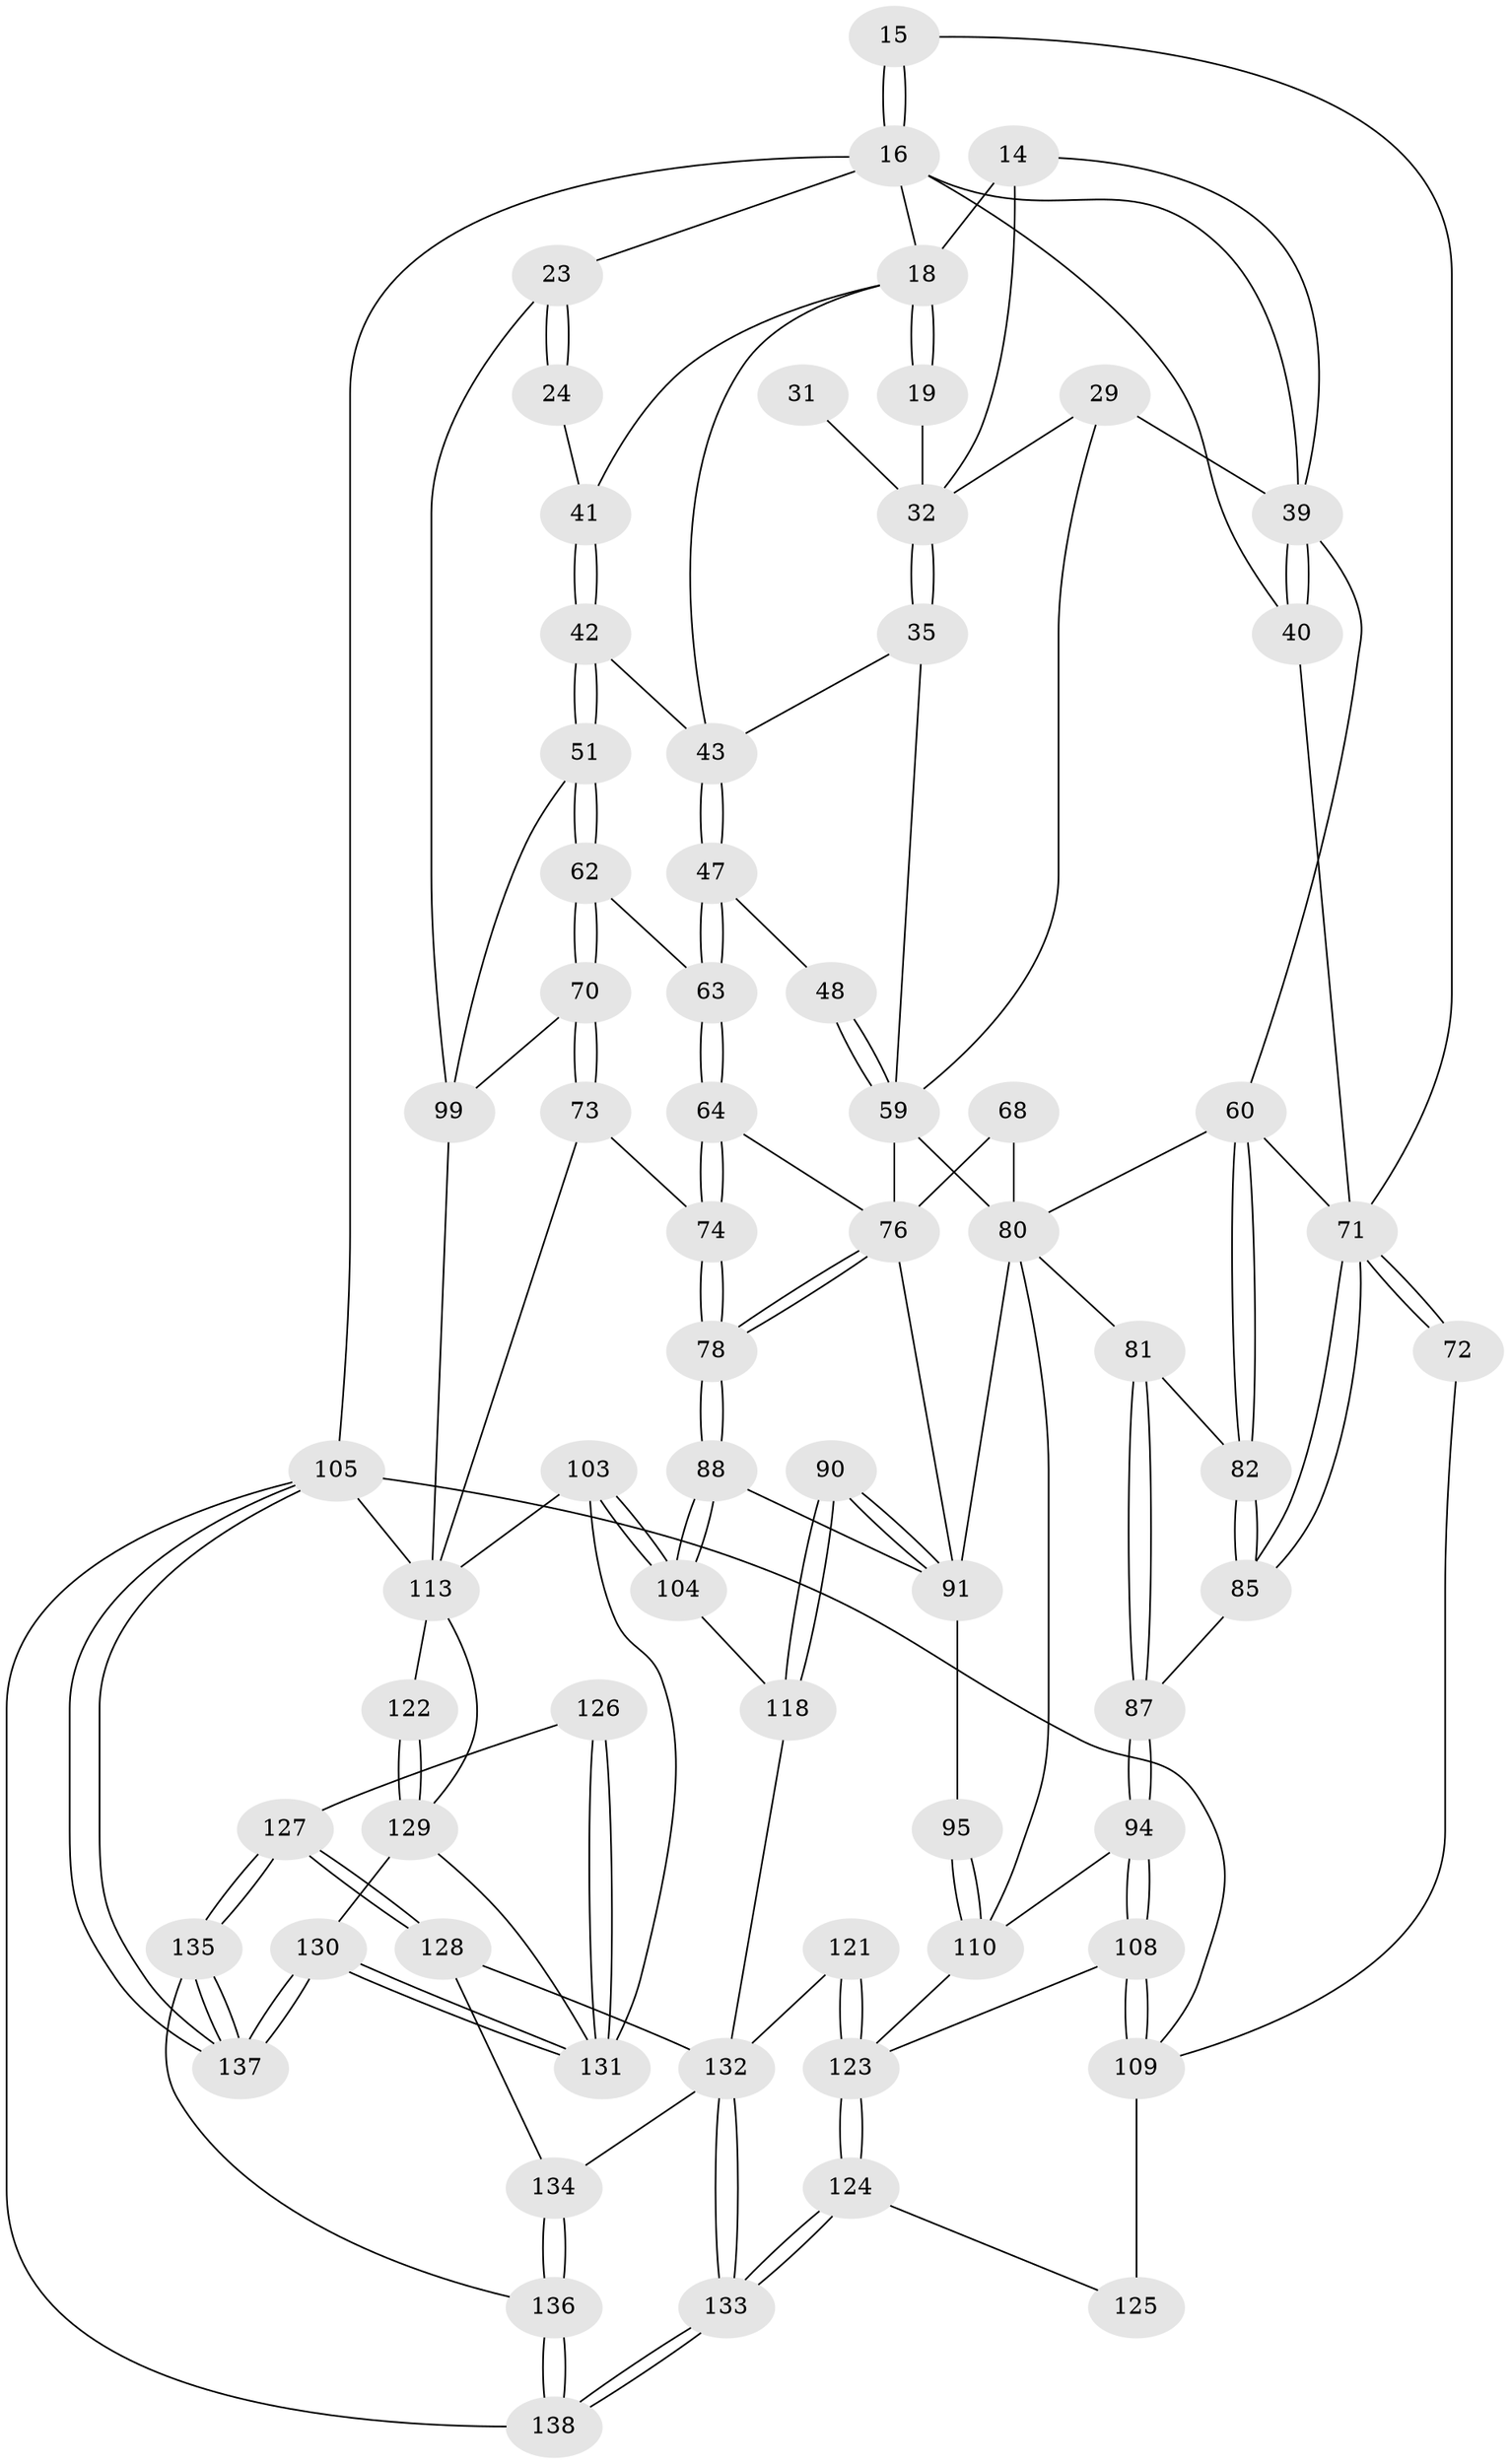 // original degree distribution, {3: 0.021739130434782608, 4: 0.2318840579710145, 6: 0.2318840579710145, 5: 0.5144927536231884}
// Generated by graph-tools (version 1.1) at 2025/04/03/04/25 22:04:46]
// undirected, 69 vertices, 160 edges
graph export_dot {
graph [start="1"]
  node [color=gray90,style=filled];
  14 [pos="+0.4861503361322744+0.07831512375397318",super="+8+1"];
  15 [pos="+0+0.19913885767554823"];
  16 [pos="+0.026377571989241084+0.05220226672323673",super="+12+6"];
  18 [pos="+0.7005397995158092+0.09327781051773462",super="+17+4+13"];
  19 [pos="+0.5927663723099226+0.1113040379638935"];
  23 [pos="+1+0.1921002919290569"];
  24 [pos="+0.922051673725399+0.19249489855757634"];
  29 [pos="+0.44291739587091783+0.21894008573835225"];
  31 [pos="+0.534595032649642+0.17046000521422255"];
  32 [pos="+0.5677832262807587+0.1913130447147588",super="+25+28"];
  35 [pos="+0.5746835130541931+0.21431354924225005",super="+34"];
  39 [pos="+0.2544759619071669+0.2903434311838083",super="+30"];
  40 [pos="+0.22663613057640009+0.26178177093991495",super="+38"];
  41 [pos="+0.8977076108266072+0.19886986697515083",super="+22"];
  42 [pos="+0.8223284287555416+0.26515156981378635"];
  43 [pos="+0.7259670777164408+0.18545298212221445",super="+33"];
  47 [pos="+0.6180436143149843+0.3343850949598682"];
  48 [pos="+0.6044822627472676+0.33172550162905917"];
  51 [pos="+0.8244739043279188+0.2942384822779538"];
  59 [pos="+0.5564800942439069+0.3620197611507865",super="+52+46+45"];
  60 [pos="+0.23268057634723124+0.4098551912614465",super="+56"];
  62 [pos="+0.7967633713897753+0.3394146646500686"];
  63 [pos="+0.6716943503173278+0.37346672845279816"];
  64 [pos="+0.6640842014854985+0.4093518252396517"];
  68 [pos="+0.42606282615232277+0.39659858105283285"];
  70 [pos="+0.8045307810778957+0.45642883887130825",super="+69"];
  71 [pos="+0.03500957672500489+0.4824616331792158",super="+61+58"];
  72 [pos="+0+0.44881346815875334"];
  73 [pos="+0.7865342956606488+0.48756534530950335"];
  74 [pos="+0.7238922420744821+0.5081130928398004"];
  76 [pos="+0.604685564824399+0.4851716732797882",super="+65+66+67"];
  78 [pos="+0.6302224006403402+0.6068143064286514"];
  80 [pos="+0.23446849271780323+0.4964338854620371",super="+79+55+75"];
  81 [pos="+0.2313085332912861+0.47534088181465656"];
  82 [pos="+0.22824460696849647+0.4233392895550742"];
  85 [pos="+0.09733520614851154+0.5077062885604255"];
  87 [pos="+0.11207631760792884+0.5213229898211525"];
  88 [pos="+0.6274906125155814+0.6143570065233102"];
  90 [pos="+0.45793227034499107+0.6699968231590833"];
  91 [pos="+0.3805669585348302+0.6003749444713862",super="+89"];
  94 [pos="+0.1628333288618043+0.5744828807794475"];
  95 [pos="+0.3651723308336683+0.6039862771162701"];
  99 [pos="+1+0.4790514768391378",super="+96+49+50"];
  103 [pos="+0.6421062408304061+0.694445145045469"];
  104 [pos="+0.6198222553503513+0.673882536222389"];
  105 [pos="+1+1",super="+102"];
  108 [pos="+0.09850188446386902+0.6826062478126065"];
  109 [pos="+0+0.7127718739392969",super="+101"];
  110 [pos="+0.2674137967788011+0.6577280579709008",super="+93+92"];
  113 [pos="+0.9214997623888224+0.6603857155270586",super="+107+98"];
  118 [pos="+0.4741679762828146+0.6861228448591575"];
  121 [pos="+0.2925048396540538+0.7824002841426262"];
  122 [pos="+1+1"];
  123 [pos="+0.1908454014526353+0.8491071583803622",super="+112+111"];
  124 [pos="+0.17245098548157803+0.8869994700979948"];
  125 [pos="+0.14305838163145718+0.8805732755245355"];
  126 [pos="+0.5641561583189204+0.8834323513771806"];
  127 [pos="+0.5260951367642813+0.9059266161905698"];
  128 [pos="+0.4651313223160724+0.8857535615919522"];
  129 [pos="+0.7898567088398022+0.7979549818633513",super="+115"];
  130 [pos="+0.7460206108646782+1"];
  131 [pos="+0.7090822946643603+0.9850055418155487",super="+116+117"];
  132 [pos="+0.2735422344382828+0.9939282953356008",super="+120+119"];
  133 [pos="+0.245406042040813+1"];
  134 [pos="+0.4503314371789802+0.907737548029606"];
  135 [pos="+0.601166930359326+1"];
  136 [pos="+0.43227449352277236+1"];
  137 [pos="+0.7954427690840707+1"];
  138 [pos="+0.24841199395016456+1"];
  14 -- 18 [weight=2];
  14 -- 39;
  14 -- 32;
  15 -- 16 [weight=2];
  15 -- 16;
  15 -- 71;
  16 -- 18;
  16 -- 23;
  16 -- 105 [weight=2];
  16 -- 40;
  16 -- 39;
  18 -- 19 [weight=2];
  18 -- 19;
  18 -- 41;
  18 -- 43;
  19 -- 32;
  23 -- 24;
  23 -- 24;
  23 -- 99;
  24 -- 41 [weight=2];
  29 -- 39;
  29 -- 59;
  29 -- 32;
  31 -- 32 [weight=3];
  32 -- 35;
  32 -- 35;
  35 -- 59 [weight=2];
  35 -- 43;
  39 -- 40 [weight=3];
  39 -- 40;
  39 -- 60;
  40 -- 71 [weight=2];
  41 -- 42;
  41 -- 42;
  42 -- 43;
  42 -- 51;
  42 -- 51;
  43 -- 47;
  43 -- 47;
  47 -- 48;
  47 -- 63;
  47 -- 63;
  48 -- 59 [weight=2];
  48 -- 59;
  51 -- 62;
  51 -- 62;
  51 -- 99;
  59 -- 80;
  59 -- 76;
  60 -- 82;
  60 -- 82;
  60 -- 71;
  60 -- 80;
  62 -- 63;
  62 -- 70;
  62 -- 70;
  63 -- 64;
  63 -- 64;
  64 -- 74;
  64 -- 74;
  64 -- 76;
  68 -- 80 [weight=2];
  68 -- 76;
  70 -- 73;
  70 -- 73;
  70 -- 99 [weight=2];
  71 -- 72 [weight=2];
  71 -- 72;
  71 -- 85;
  71 -- 85;
  72 -- 109;
  73 -- 74;
  73 -- 113;
  74 -- 78;
  74 -- 78;
  76 -- 78;
  76 -- 78;
  76 -- 91 [weight=2];
  78 -- 88;
  78 -- 88;
  80 -- 81;
  80 -- 110;
  80 -- 91 [weight=2];
  81 -- 82;
  81 -- 87;
  81 -- 87;
  82 -- 85;
  82 -- 85;
  85 -- 87;
  87 -- 94;
  87 -- 94;
  88 -- 104;
  88 -- 104;
  88 -- 91;
  90 -- 91 [weight=2];
  90 -- 91;
  90 -- 118;
  90 -- 118;
  91 -- 95;
  94 -- 108;
  94 -- 108;
  94 -- 110;
  95 -- 110 [weight=2];
  95 -- 110;
  99 -- 113 [weight=2];
  103 -- 104;
  103 -- 104;
  103 -- 131;
  103 -- 113;
  104 -- 118;
  105 -- 137;
  105 -- 137;
  105 -- 138;
  105 -- 109;
  105 -- 113;
  108 -- 109;
  108 -- 109;
  108 -- 123;
  109 -- 125 [weight=2];
  110 -- 123;
  113 -- 129;
  113 -- 122;
  118 -- 132;
  121 -- 123 [weight=2];
  121 -- 123;
  121 -- 132;
  122 -- 129 [weight=2];
  122 -- 129;
  123 -- 124;
  123 -- 124;
  124 -- 125;
  124 -- 133;
  124 -- 133;
  126 -- 127;
  126 -- 131 [weight=2];
  126 -- 131;
  127 -- 128;
  127 -- 128;
  127 -- 135;
  127 -- 135;
  128 -- 134;
  128 -- 132;
  129 -- 130;
  129 -- 131;
  130 -- 131;
  130 -- 131;
  130 -- 137;
  130 -- 137;
  132 -- 133;
  132 -- 133;
  132 -- 134;
  133 -- 138;
  133 -- 138;
  134 -- 136;
  134 -- 136;
  135 -- 136;
  135 -- 137;
  135 -- 137;
  136 -- 138;
  136 -- 138;
}
